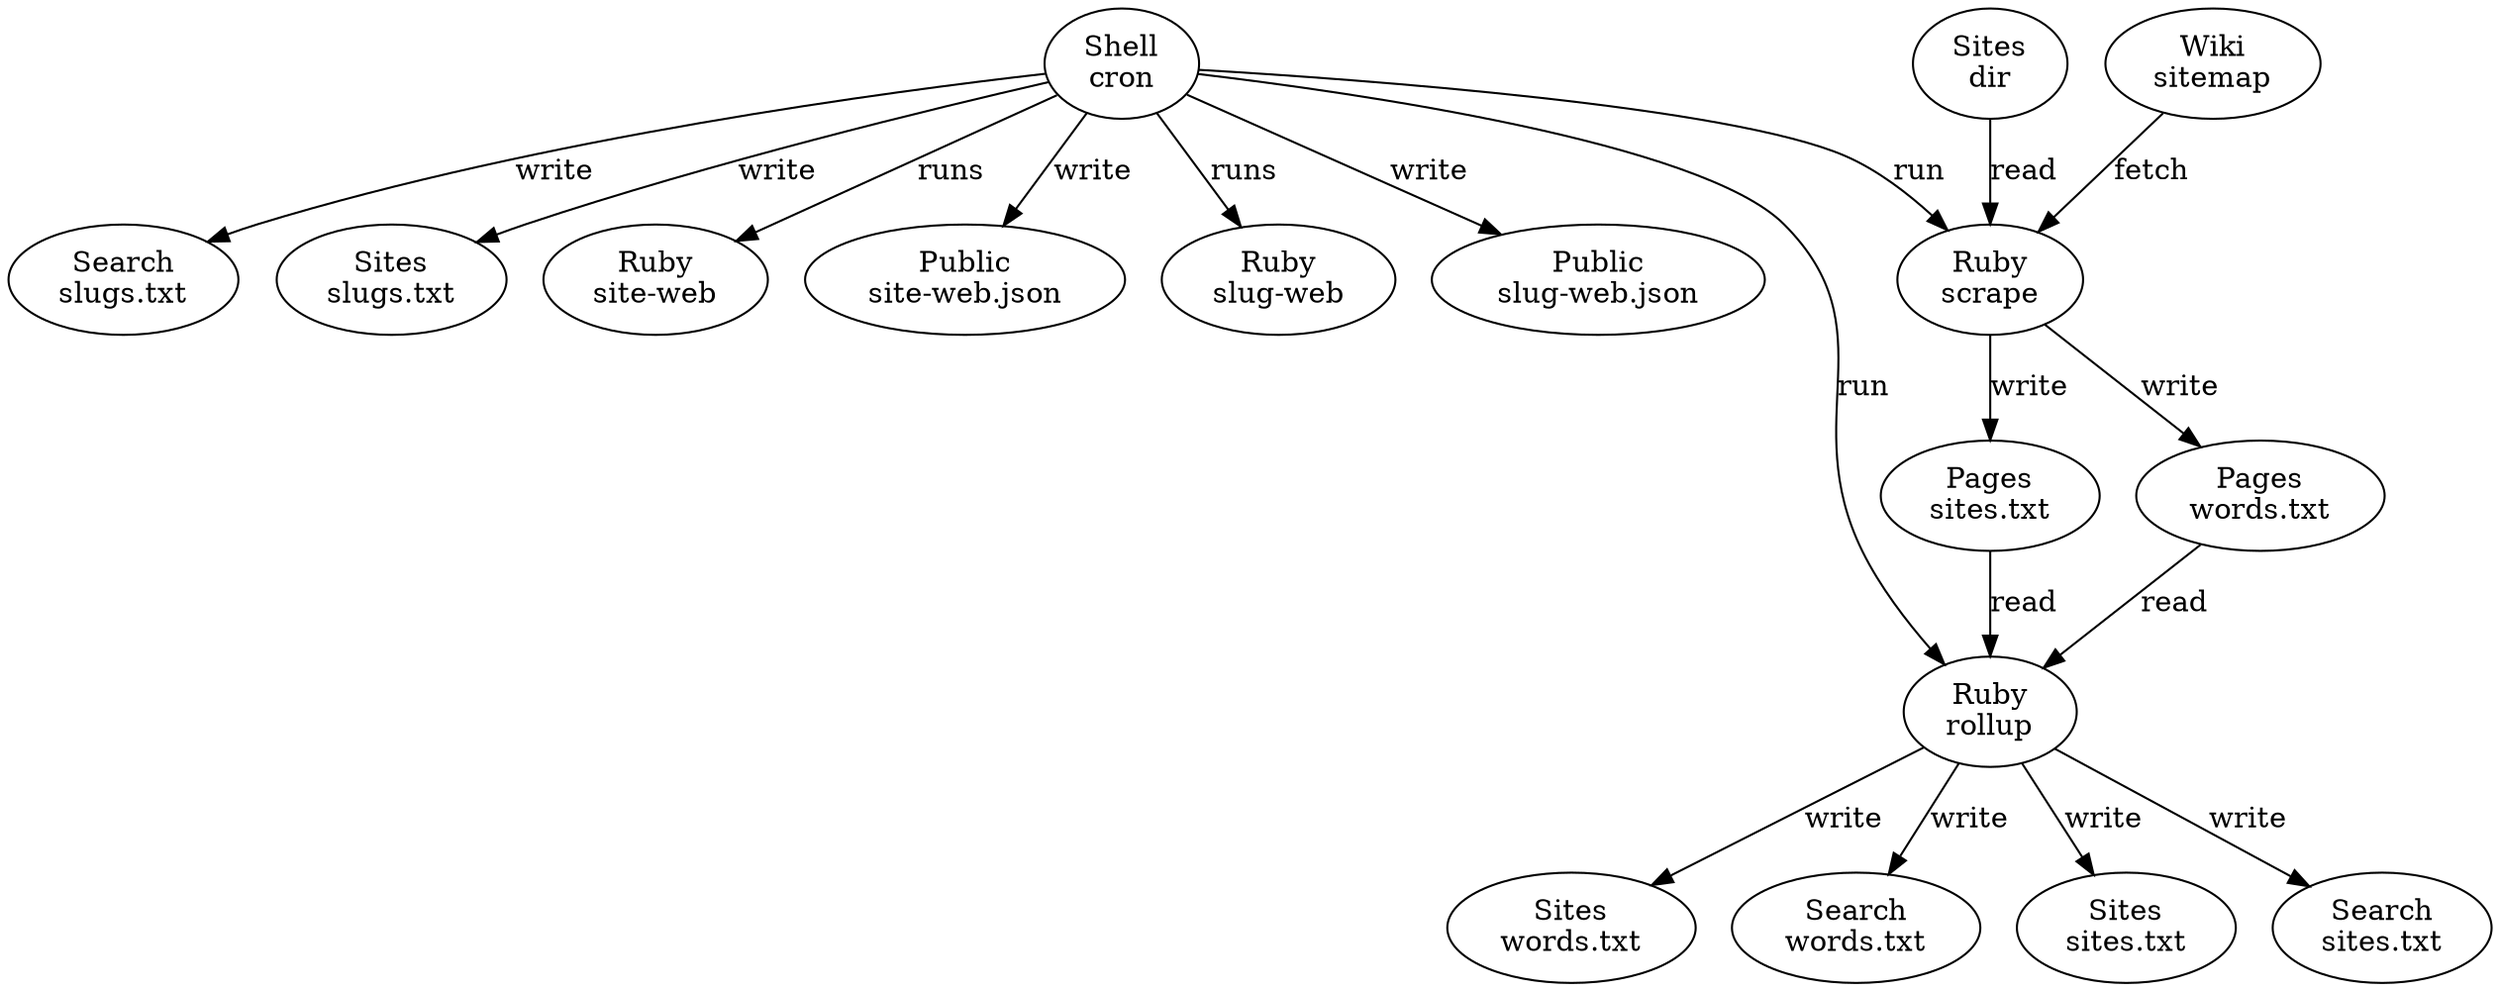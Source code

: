digraph {
0 [label="Shell\ncron"]
1 [label="Ruby\nscrape"]
2 [label="Ruby\nrollup"]
3 [label="Search\nslugs.txt"]
4 [label="Sites\nslugs.txt"]
5 [label="Ruby\nsite-web"]
6 [label="Public\nsite-web.json"]
7 [label="Ruby\nslug-web"]
8 [label="Public\nslug-web.json"]
9 [label="Pages\nwords.txt"]
10 [label="Pages\nsites.txt"]
11 [label="Sites\nwords.txt"]
12 [label="Search\nwords.txt"]
13 [label="Sites\nsites.txt"]
14 [label="Search\nsites.txt"]
15 [label="Sites\ndir"]
16 [label="Wiki\nsitemap"]
0 -> 1 [label="run"]
0 -> 2 [label="run"]
0 -> 3 [label="write"]
0 -> 4 [label="write"]
0 -> 5 [label="runs"]
0 -> 6 [label="write"]
0 -> 7 [label="runs"]
0 -> 8 [label="write"]
9 -> 2 [label="read"]
10 -> 2 [label="read"]
2 -> 11 [label="write"]
2 -> 12 [label="write"]
2 -> 13 [label="write"]
2 -> 14 [label="write"]
15 -> 1 [label="read"]
16 -> 1 [label="fetch"]
1 -> 9 [label="write"]
1 -> 10 [label="write"]
}
